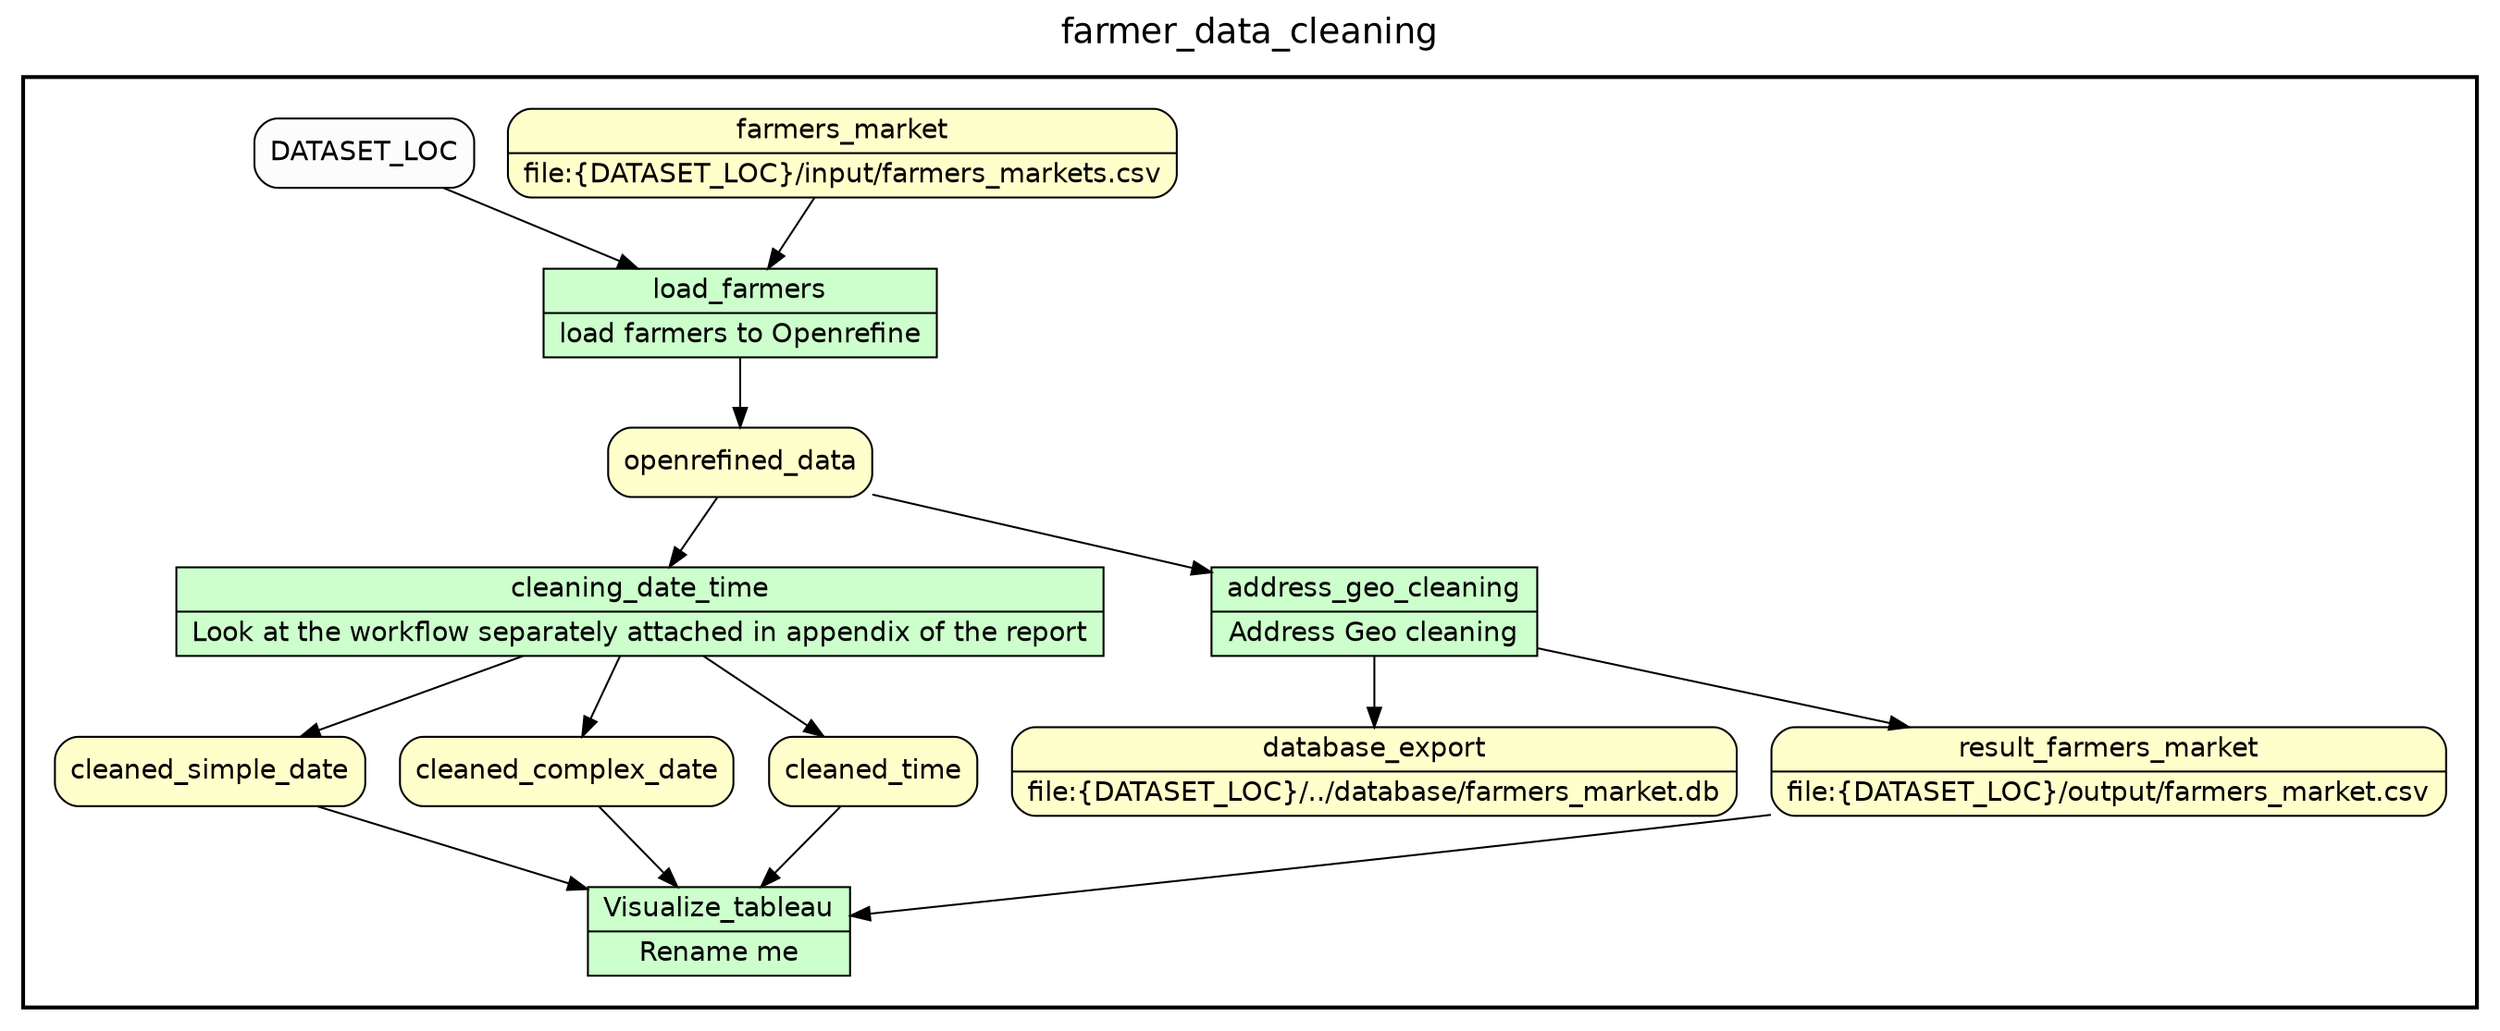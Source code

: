 
/* Start of top-level graph */
digraph Workflow {
rankdir=TB

/* Title for graph */
fontname=Helvetica; fontsize=18; labelloc=t
label=farmer_data_cleaning

/* Start of double cluster for drawing box around nodes in workflow */
subgraph cluster_workflow_box_outer { label=""; color=black; penwidth=2
subgraph cluster_workflow_box_inner { label=""; penwidth=0

/* Style for nodes representing atomic programs in workflow */
node[shape=box style=filled fillcolor="#CCFFCC" peripheries=1 fontname=Helvetica]

/* Nodes representing atomic programs in workflow */
load_farmers [shape=record rankdir=LR label="{<f0> load_farmers |<f1> load farmers to Openrefine}"];
cleaning_date_time [shape=record rankdir=LR label="{<f0> cleaning_date_time |<f1> Look at the workflow separately attached in appendix of the report}"];
address_geo_cleaning [shape=record rankdir=LR label="{<f0> address_geo_cleaning |<f1> Address Geo cleaning}"];
Visualize_tableau [shape=record rankdir=LR label="{<f0> Visualize_tableau |<f1> Rename me}"];

/* Style for nodes representing non-parameter data channels in workflow */
node[shape=box style="rounded,filled" fillcolor="#FFFFCC" peripheries=1 fontname=Helvetica]

/* Nodes for non-parameter data channels in workflow */
database_export [shape=record rankdir=LR label="{<f0> database_export |<f1> file\:\{DATASET_LOC\}/../database/farmers_market.db}"];
farmers_market [shape=record rankdir=LR label="{<f0> farmers_market |<f1> file\:\{DATASET_LOC\}/input/farmers_markets.csv}"];
openrefined_data
result_farmers_market [shape=record rankdir=LR label="{<f0> result_farmers_market |<f1> file\:\{DATASET_LOC\}/output/farmers_market.csv}"];
cleaned_simple_date
cleaned_complex_date
cleaned_time

/* Style for nodes representing parameter channels in workflow */
node[shape=box style="rounded,filled" fillcolor="#FCFCFC" peripheries=1 fontname=Helvetica]

/* Nodes representing parameter channels in workflow */

/* Edges representing connections between programs and channels */
load_farmers -> openrefined_data
DATASET_LOC -> load_farmers
farmers_market -> load_farmers
cleaning_date_time -> cleaned_simple_date
cleaning_date_time -> cleaned_complex_date
cleaning_date_time -> cleaned_time
openrefined_data -> cleaning_date_time
address_geo_cleaning -> database_export
address_geo_cleaning -> result_farmers_market
openrefined_data -> address_geo_cleaning
result_farmers_market -> Visualize_tableau
cleaned_simple_date -> Visualize_tableau
cleaned_complex_date -> Visualize_tableau
cleaned_time -> Visualize_tableau

/* End of double cluster for drawing box around nodes in workflow */
}}

/* End of top-level graph */
}
